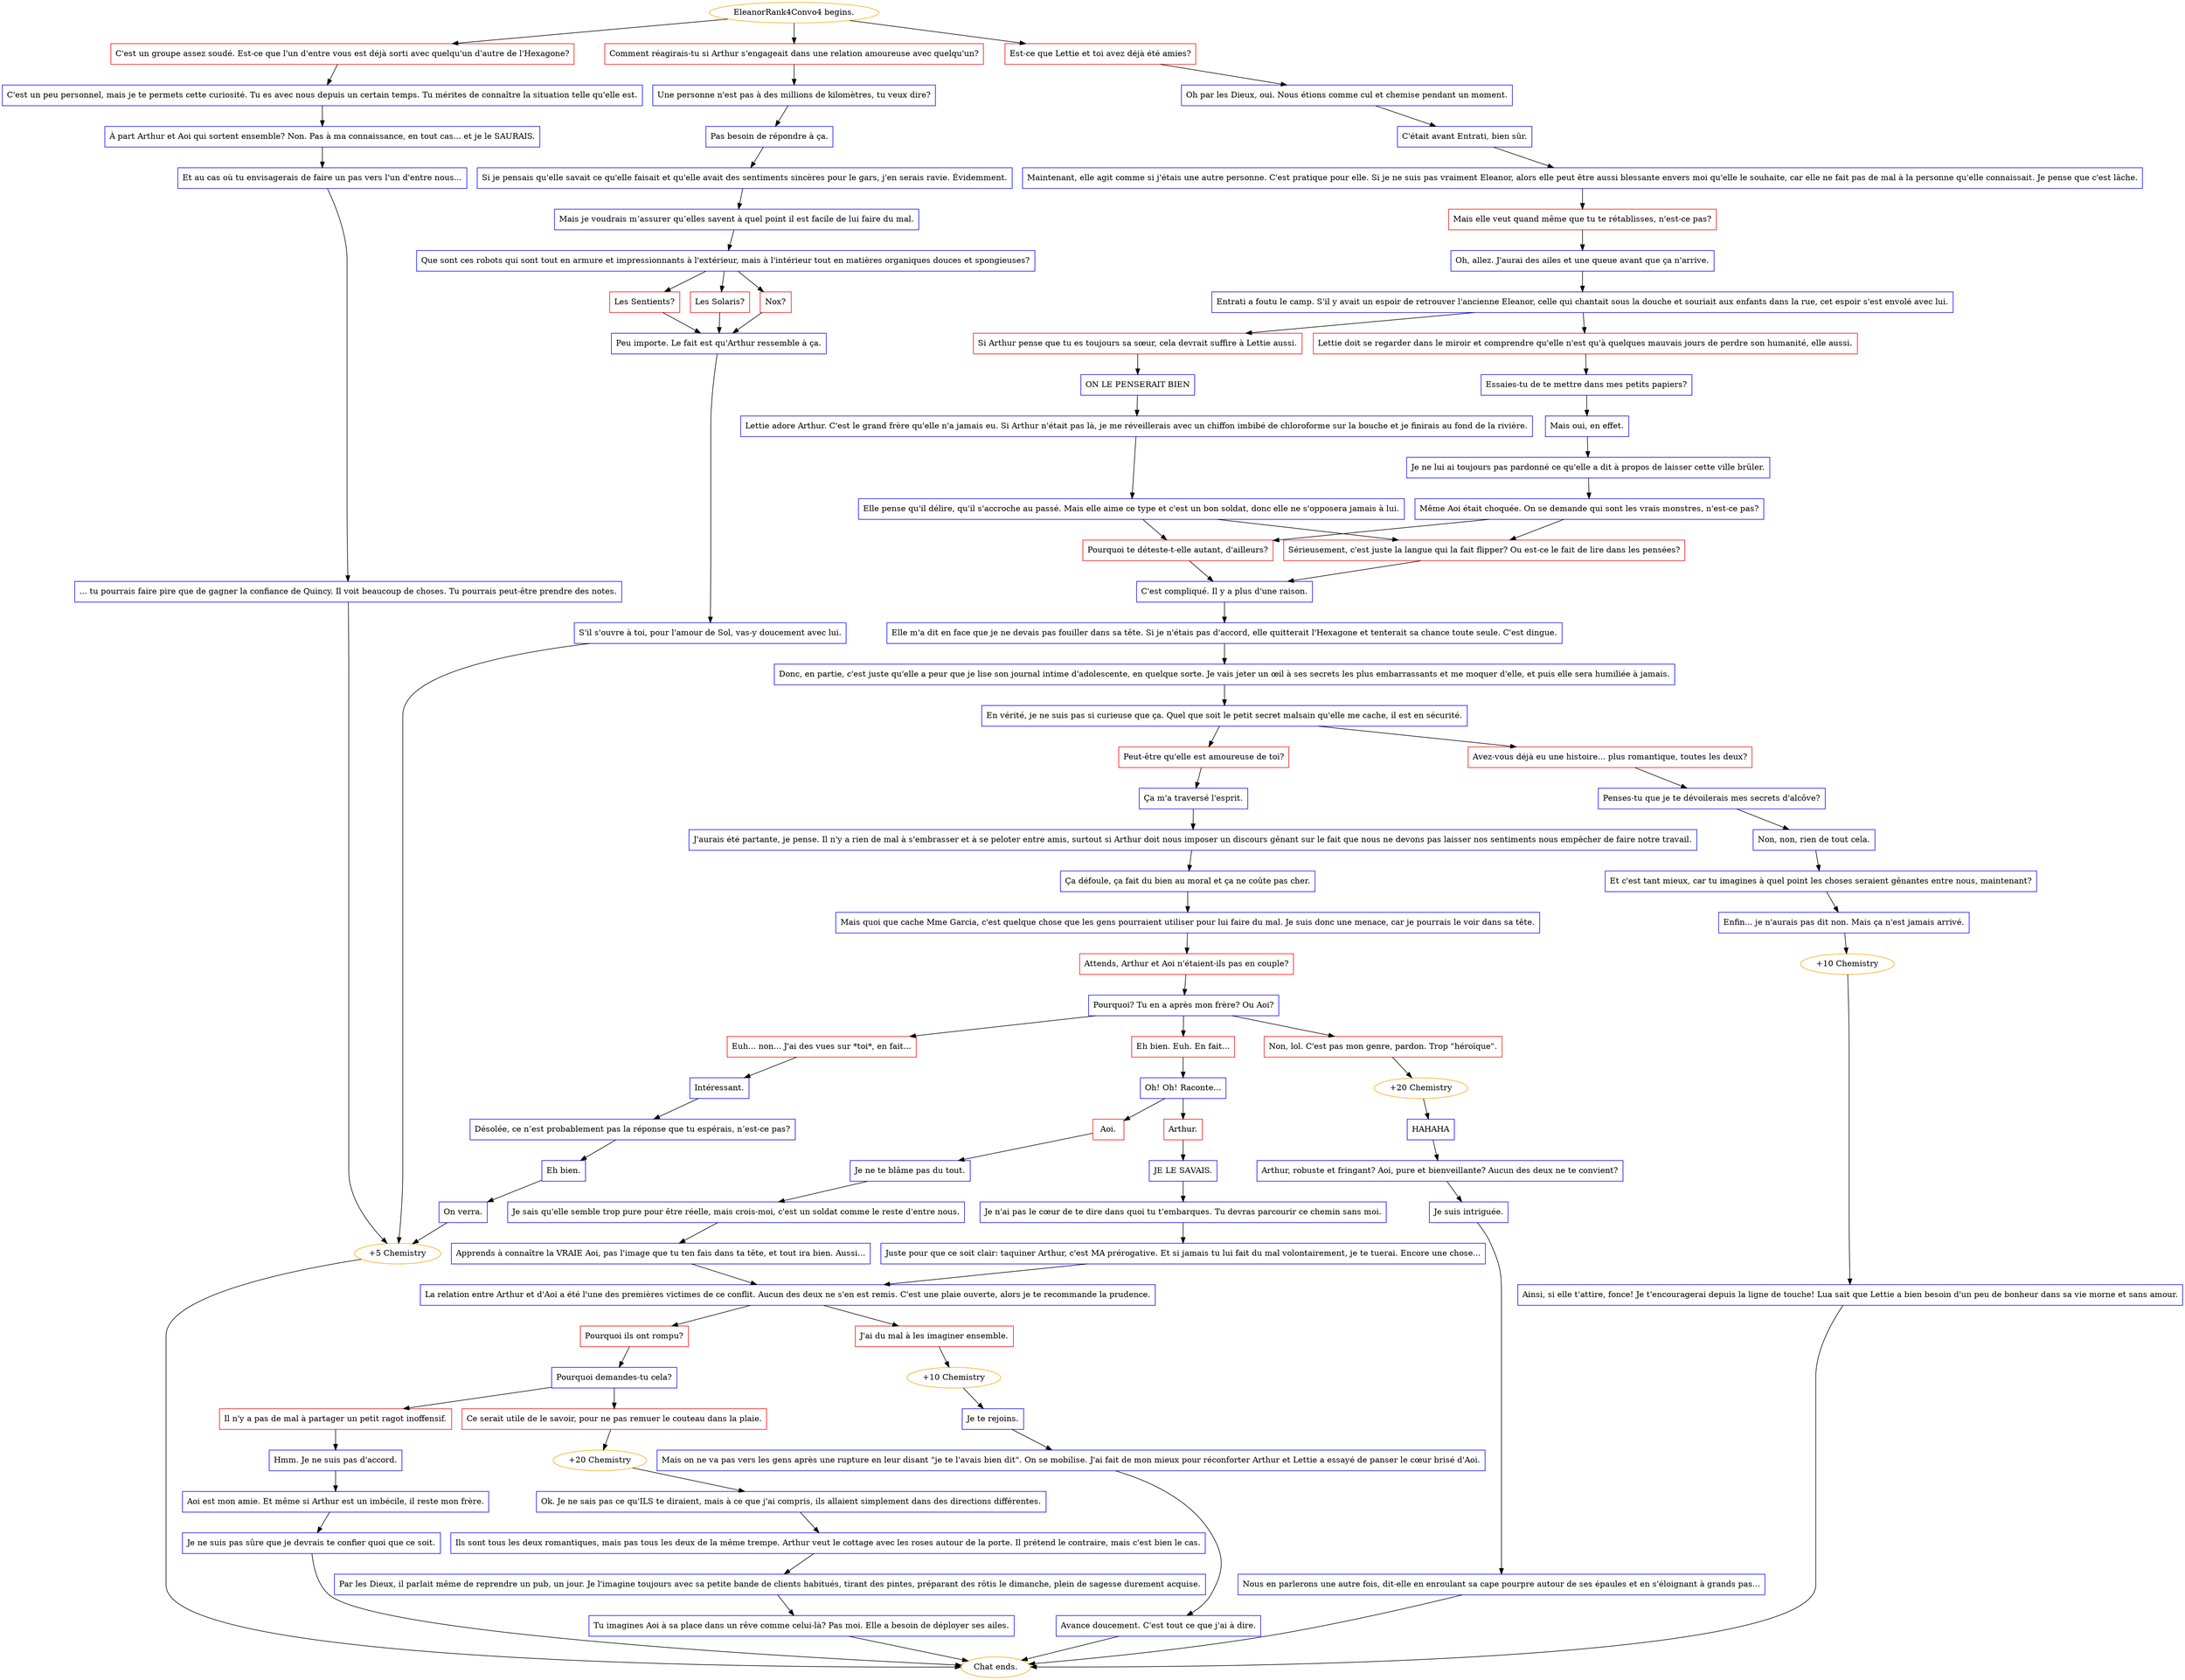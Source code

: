 digraph {
	"EleanorRank4Convo4 begins." [color=orange];
		"EleanorRank4Convo4 begins." -> j1964157981;
		"EleanorRank4Convo4 begins." -> j864079550;
		"EleanorRank4Convo4 begins." -> j2259307784;
	j1964157981 [label="Est-ce que Lettie et toi avez déjà été amies?",shape=box,color=red];
		j1964157981 -> j1176064212;
	j864079550 [label="C'est un groupe assez soudé. Est-ce que l'un d'entre vous est déjà sorti avec quelqu'un d'autre de l'Hexagone?",shape=box,color=red];
		j864079550 -> j3382509478;
	j2259307784 [label="Comment réagirais-tu si Arthur s'engageait dans une relation amoureuse avec quelqu'un?",shape=box,color=red];
		j2259307784 -> j248157493;
	j1176064212 [label="Oh par les Dieux, oui. Nous étions comme cul et chemise pendant un moment.",shape=box,color=blue];
		j1176064212 -> j2412758573;
	j3382509478 [label="C'est un peu personnel, mais je te permets cette curiosité. Tu es avec nous depuis un certain temps. Tu mérites de connaître la situation telle qu'elle est.",shape=box,color=blue];
		j3382509478 -> j3698191876;
	j248157493 [label="Une personne n'est pas à des millions de kilomètres, tu veux dire?",shape=box,color=blue];
		j248157493 -> j2364534071;
	j2412758573 [label="C'était avant Entrati, bien sûr.",shape=box,color=blue];
		j2412758573 -> j2746874315;
	j3698191876 [label="À part Arthur et Aoi qui sortent ensemble? Non. Pas à ma connaissance, en tout cas... et je le SAURAIS.",shape=box,color=blue];
		j3698191876 -> j1120418039;
	j2364534071 [label="Pas besoin de répondre à ça.",shape=box,color=blue];
		j2364534071 -> j2969350054;
	j2746874315 [label="Maintenant, elle agit comme si j'étais une autre personne. C'est pratique pour elle. Si je ne suis pas vraiment Eleanor, alors elle peut être aussi blessante envers moi qu'elle le souhaite, car elle ne fait pas de mal à la personne qu'elle connaissait. Je pense que c'est lâche.",shape=box,color=blue];
		j2746874315 -> j3750797849;
	j1120418039 [label="Et au cas où tu envisagerais de faire un pas vers l'un d'entre nous...",shape=box,color=blue];
		j1120418039 -> j3257529045;
	j2969350054 [label="Si je pensais qu'elle savait ce qu'elle faisait et qu'elle avait des sentiments sincères pour le gars, j'en serais ravie. Évidemment.",shape=box,color=blue];
		j2969350054 -> j480888278;
	j3750797849 [label="Mais elle veut quand même que tu te rétablisses, n'est-ce pas?",shape=box,color=red];
		j3750797849 -> j3846197125;
	j3257529045 [label="... tu pourrais faire pire que de gagner la confiance de Quincy. Il voit beaucoup de choses. Tu pourrais peut-être prendre des notes.",shape=box,color=blue];
		j3257529045 -> j4081414586;
	j480888278 [label="Mais je voudrais m’assurer qu’elles savent à quel point il est facile de lui faire du mal.",shape=box,color=blue];
		j480888278 -> j3253800000;
	j3846197125 [label="Oh, allez. J'aurai des ailes et une queue avant que ça n'arrive.",shape=box,color=blue];
		j3846197125 -> j2956468960;
	j4081414586 [label="+5 Chemistry",color=orange];
		j4081414586 -> "Chat ends.";
	j3253800000 [label="Que sont ces robots qui sont tout en armure et impressionnants à l'extérieur, mais à l'intérieur tout en matières organiques douces et spongieuses?",shape=box,color=blue];
		j3253800000 -> j2416033285;
		j3253800000 -> j720252022;
		j3253800000 -> j2128134812;
	j2956468960 [label="Entrati a foutu le camp. S'il y avait un espoir de retrouver l'ancienne Eleanor, celle qui chantait sous la douche et souriait aux enfants dans la rue, cet espoir s'est envolé avec lui.",shape=box,color=blue];
		j2956468960 -> j4015479362;
		j2956468960 -> j3410613346;
	"Chat ends." [color=orange];
	j2416033285 [label="Les Solaris?",shape=box,color=red];
		j2416033285 -> j1334620909;
	j720252022 [label="Nox?",shape=box,color=red];
		j720252022 -> j1334620909;
	j2128134812 [label="Les Sentients?",shape=box,color=red];
		j2128134812 -> j1334620909;
	j4015479362 [label="Lettie doit se regarder dans le miroir et comprendre qu'elle n'est qu'à quelques mauvais jours de perdre son humanité, elle aussi.",shape=box,color=red];
		j4015479362 -> j3729695441;
	j3410613346 [label="Si Arthur pense que tu es toujours sa sœur, cela devrait suffire à Lettie aussi.",shape=box,color=red];
		j3410613346 -> j1247814704;
	j1334620909 [label="Peu importe. Le fait est qu'Arthur ressemble à ça.",shape=box,color=blue];
		j1334620909 -> j41911572;
	j3729695441 [label="Essaies-tu de te mettre dans mes petits papiers?",shape=box,color=blue];
		j3729695441 -> j3082318626;
	j1247814704 [label="ON LE PENSERAIT BIEN",shape=box,color=blue];
		j1247814704 -> j1215694728;
	j41911572 [label="S'il s'ouvre à toi, pour l'amour de Sol, vas-y doucement avec lui.",shape=box,color=blue];
		j41911572 -> j4081414586;
	j3082318626 [label="Mais oui, en effet.",shape=box,color=blue];
		j3082318626 -> j3059388581;
	j1215694728 [label="Lettie adore Arthur. C'est le grand frère qu'elle n'a jamais eu. Si Arthur n'était pas là, je me réveillerais avec un chiffon imbibé de chloroforme sur la bouche et je finirais au fond de la rivière.",shape=box,color=blue];
		j1215694728 -> j2449461222;
	j3059388581 [label="Je ne lui ai toujours pas pardonné ce qu'elle a dit à propos de laisser cette ville brûler.",shape=box,color=blue];
		j3059388581 -> j2404720454;
	j2449461222 [label="Elle pense qu'il délire, qu'il s'accroche au passé. Mais elle aime ce type et c'est un bon soldat, donc elle ne s'opposera jamais à lui.",shape=box,color=blue];
		j2449461222 -> j3718249517;
		j2449461222 -> j3668299743;
	j2404720454 [label="Même Aoi était choquée. On se demande qui sont les vrais monstres, n'est-ce pas?",shape=box,color=blue];
		j2404720454 -> j3718249517;
		j2404720454 -> j3668299743;
	j3718249517 [label="Pourquoi te déteste-t-elle autant, d'ailleurs?",shape=box,color=red];
		j3718249517 -> j3204783157;
	j3668299743 [label="Sérieusement, c'est juste la langue qui la fait flipper? Ou est-ce le fait de lire dans les pensées?",shape=box,color=red];
		j3668299743 -> j3204783157;
	j3204783157 [label="C'est compliqué. Il y a plus d'une raison.",shape=box,color=blue];
		j3204783157 -> j510027394;
	j510027394 [label="Elle m'a dit en face que je ne devais pas fouiller dans sa tête. Si je n'étais pas d'accord, elle quitterait l'Hexagone et tenterait sa chance toute seule. C'est dingue.",shape=box,color=blue];
		j510027394 -> j1192065087;
	j1192065087 [label="Donc, en partie, c'est juste qu'elle a peur que je lise son journal intime d'adolescente, en quelque sorte. Je vais jeter un œil à ses secrets les plus embarrassants et me moquer d'elle, et puis elle sera humiliée à jamais.",shape=box,color=blue];
		j1192065087 -> j2485504303;
	j2485504303 [label="En vérité, je ne suis pas si curieuse que ça. Quel que soit le petit secret malsain qu'elle me cache, il est en sécurité.",shape=box,color=blue];
		j2485504303 -> j400937005;
		j2485504303 -> j3571033440;
	j400937005 [label="Avez-vous déjà eu une histoire... plus romantique, toutes les deux?",shape=box,color=red];
		j400937005 -> j3211856557;
	j3571033440 [label="Peut-être qu'elle est amoureuse de toi?",shape=box,color=red];
		j3571033440 -> j3366018968;
	j3211856557 [label="Penses-tu que je te dévoilerais mes secrets d'alcôve?",shape=box,color=blue];
		j3211856557 -> j113860988;
	j3366018968 [label="Ça m'a traversé l'esprit.",shape=box,color=blue];
		j3366018968 -> j725187969;
	j113860988 [label="Non, non, rien de tout cela.",shape=box,color=blue];
		j113860988 -> j2444368185;
	j725187969 [label="J'aurais été partante, je pense. Il n'y a rien de mal à s'embrasser et à se peloter entre amis, surtout si Arthur doit nous imposer un discours gênant sur le fait que nous ne devons pas laisser nos sentiments nous empêcher de faire notre travail.",shape=box,color=blue];
		j725187969 -> j3556991359;
	j2444368185 [label="Et c'est tant mieux, car tu imagines à quel point les choses seraient gênantes entre nous, maintenant?",shape=box,color=blue];
		j2444368185 -> j7760907;
	j3556991359 [label="Ça défoule, ça fait du bien au moral et ça ne coûte pas cher.",shape=box,color=blue];
		j3556991359 -> j3533512309;
	j7760907 [label="Enfin... je n'aurais pas dit non. Mais ça n'est jamais arrivé.",shape=box,color=blue];
		j7760907 -> j4153650897;
	j3533512309 [label="Mais quoi que cache Mme Garcia, c'est quelque chose que les gens pourraient utiliser pour lui faire du mal. Je suis donc une menace, car je pourrais le voir dans sa tête.",shape=box,color=blue];
		j3533512309 -> j3756932385;
	j4153650897 [label="+10 Chemistry",color=orange];
		j4153650897 -> j719319408;
	j3756932385 [label="Attends, Arthur et Aoi n'étaient-ils pas en couple?",shape=box,color=red];
		j3756932385 -> j1996029672;
	j719319408 [label="Ainsi, si elle t'attire, fonce! Je t'encouragerai depuis la ligne de touche! Lua sait que Lettie a bien besoin d'un peu de bonheur dans sa vie morne et sans amour.",shape=box,color=blue];
		j719319408 -> "Chat ends.";
	j1996029672 [label="Pourquoi? Tu en a après mon frère? Ou Aoi?",shape=box,color=blue];
		j1996029672 -> j1029387133;
		j1996029672 -> j777781968;
		j1996029672 -> j2276927039;
	j1029387133 [label="Eh bien. Euh. En fait...",shape=box,color=red];
		j1029387133 -> j2131144578;
	j777781968 [label="Euh... non... J'ai des vues sur *toi*, en fait...",shape=box,color=red];
		j777781968 -> j3916156717;
	j2276927039 [label="Non, lol. C'est pas mon genre, pardon. Trop \"héroïque\".",shape=box,color=red];
		j2276927039 -> j700496167;
	j2131144578 [label="Oh! Oh! Raconte...",shape=box,color=blue];
		j2131144578 -> j2011021971;
		j2131144578 -> j4069064786;
	j3916156717 [label="Intéressant.",shape=box,color=blue];
		j3916156717 -> j1016628558;
	j700496167 [label="+20 Chemistry",color=orange];
		j700496167 -> j2973184008;
	j2011021971 [label="Arthur.",shape=box,color=red];
		j2011021971 -> j1987799887;
	j4069064786 [label="Aoi.",shape=box,color=red];
		j4069064786 -> j1559897655;
	j1016628558 [label="Désolée, ce n’est probablement pas la réponse que tu espérais, n’est-ce pas?",shape=box,color=blue];
		j1016628558 -> j2487682904;
	j2973184008 [label="HAHAHA",shape=box,color=blue];
		j2973184008 -> j1923761427;
	j1987799887 [label="JE LE SAVAIS.",shape=box,color=blue];
		j1987799887 -> j1413113915;
	j1559897655 [label="Je ne te blâme pas du tout.",shape=box,color=blue];
		j1559897655 -> j3898539374;
	j2487682904 [label="Eh bien.",shape=box,color=blue];
		j2487682904 -> j1012980362;
	j1923761427 [label="Arthur, robuste et fringant? Aoi, pure et bienveillante? Aucun des deux ne te convient?",shape=box,color=blue];
		j1923761427 -> j1699779602;
	j1413113915 [label="Je n'ai pas le cœur de te dire dans quoi tu t'embarques. Tu devras parcourir ce chemin sans moi.",shape=box,color=blue];
		j1413113915 -> j3917643934;
	j3898539374 [label="Je sais qu'elle semble trop pure pour être réelle, mais crois-moi, c'est un soldat comme le reste d'entre nous.",shape=box,color=blue];
		j3898539374 -> j1437099493;
	j1012980362 [label="On verra.",shape=box,color=blue];
		j1012980362 -> j4081414586;
	j1699779602 [label="Je suis intriguée.",shape=box,color=blue];
		j1699779602 -> j2366993790;
	j3917643934 [label="Juste pour que ce soit clair: taquiner Arthur, c'est MA prérogative. Et si jamais tu lui fait du mal volontairement, je te tuerai. Encore une chose...",shape=box,color=blue];
		j3917643934 -> j2220280754;
	j1437099493 [label="Apprends à connaître la VRAIE Aoi, pas l'image que tu ten fais dans ta tête, et tout ira bien. Aussi...",shape=box,color=blue];
		j1437099493 -> j2220280754;
	j2366993790 [label="Nous en parlerons une autre fois, dit-elle en enroulant sa cape pourpre autour de ses épaules et en s'éloignant à grands pas...",shape=box,color=blue];
		j2366993790 -> "Chat ends.";
	j2220280754 [label="La relation entre Arthur et d'Aoi a été l'une des premières victimes de ce conflit. Aucun des deux ne s'en est remis. C'est une plaie ouverte, alors je te recommande la prudence.",shape=box,color=blue];
		j2220280754 -> j2667296170;
		j2220280754 -> j1985321697;
	j2667296170 [label="Pourquoi ils ont rompu?",shape=box,color=red];
		j2667296170 -> j1367605267;
	j1985321697 [label="J'ai du mal à les imaginer ensemble.",shape=box,color=red];
		j1985321697 -> j726936196;
	j1367605267 [label="Pourquoi demandes-tu cela?",shape=box,color=blue];
		j1367605267 -> j1121553619;
		j1367605267 -> j1850951398;
	j726936196 [label="+10 Chemistry",color=orange];
		j726936196 -> j1889384613;
	j1121553619 [label="Il n'y a pas de mal à partager un petit ragot inoffensif.",shape=box,color=red];
		j1121553619 -> j2937499317;
	j1850951398 [label="Ce serait utile de le savoir, pour ne pas remuer le couteau dans la plaie.",shape=box,color=red];
		j1850951398 -> j691462137;
	j1889384613 [label="Je te rejoins.",shape=box,color=blue];
		j1889384613 -> j1449106482;
	j2937499317 [label="Hmm. Je ne suis pas d'accord.",shape=box,color=blue];
		j2937499317 -> j2335166576;
	j691462137 [label="+20 Chemistry",color=orange];
		j691462137 -> j1844197203;
	j1449106482 [label="Mais on ne va pas vers les gens après une rupture en leur disant \"je te l'avais bien dit\". On se mobilise. J'ai fait de mon mieux pour réconforter Arthur et Lettie a essayé de panser le cœur brisé d'Aoi.",shape=box,color=blue];
		j1449106482 -> j1359442986;
	j2335166576 [label="Aoi est mon amie. Et même si Arthur est un imbécile, il reste mon frère.",shape=box,color=blue];
		j2335166576 -> j3765217204;
	j1844197203 [label="Ok. Je ne sais pas ce qu'ILS te diraient, mais à ce que j'ai compris, ils allaient simplement dans des directions différentes.",shape=box,color=blue];
		j1844197203 -> j2775191924;
	j1359442986 [label="Avance doucement. C'est tout ce que j'ai à dire.",shape=box,color=blue];
		j1359442986 -> "Chat ends.";
	j3765217204 [label="Je ne suis pas sûre que je devrais te confier quoi que ce soit.",shape=box,color=blue];
		j3765217204 -> "Chat ends.";
	j2775191924 [label="Ils sont tous les deux romantiques, mais pas tous les deux de la même trempe. Arthur veut le cottage avec les roses autour de la porte. Il prétend le contraire, mais c'est bien le cas.",shape=box,color=blue];
		j2775191924 -> j1317738415;
	j1317738415 [label="Par les Dieux, il parlait même de reprendre un pub, un jour. Je l'imagine toujours avec sa petite bande de clients habitués, tirant des pintes, préparant des rôtis le dimanche, plein de sagesse durement acquise.",shape=box,color=blue];
		j1317738415 -> j3650961066;
	j3650961066 [label="Tu imagines Aoi à sa place dans un rêve comme celui-là? Pas moi. Elle a besoin de déployer ses ailes.",shape=box,color=blue];
		j3650961066 -> "Chat ends.";
}
